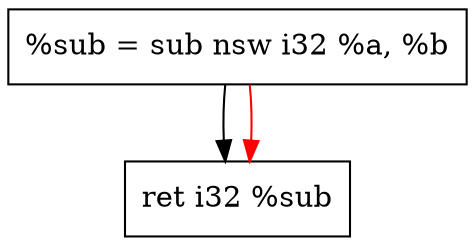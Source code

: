 digraph "CDFG for'func' function" {
	Node0x55a6888193c0[shape=record, label="  %sub = sub nsw i32 %a, %b"];
	Node0x55a688819348[shape=record, label="  ret i32 %sub"];
	Node0x55a6888193c0 -> Node0x55a688819348
edge [color=red]
	Node0x55a6888193c0 -> Node0x55a688819348
}
